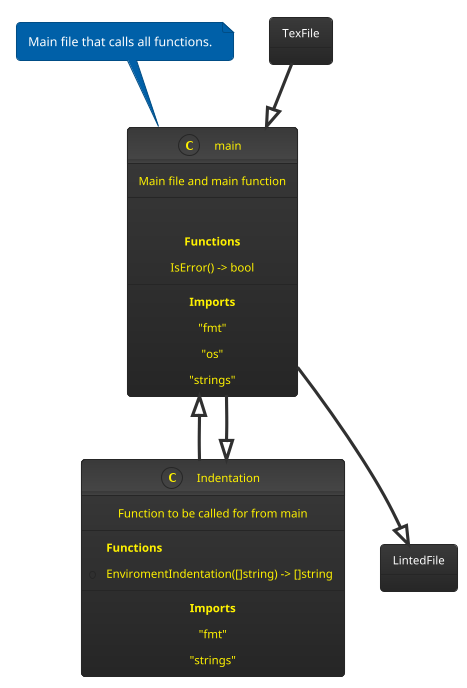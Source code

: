 @startuml
!theme black-knight
class main {
Main file and main function
--

**Functions**
IsError() -> bool
--
**Imports**
"fmt"
"os"
"strings"
}

class Indentation{
Function to be called for from main
--
**Functions**
+EnviromentIndentation([]string) -> []string
--
**Imports**
"fmt"
"strings"
}

note top of main : Main file that calls all functions.

object TexFile
object LintedFile

main <|-- Indentation
Indentation <|-- main
TexFile --|> main
main --|> LintedFile

@enduml